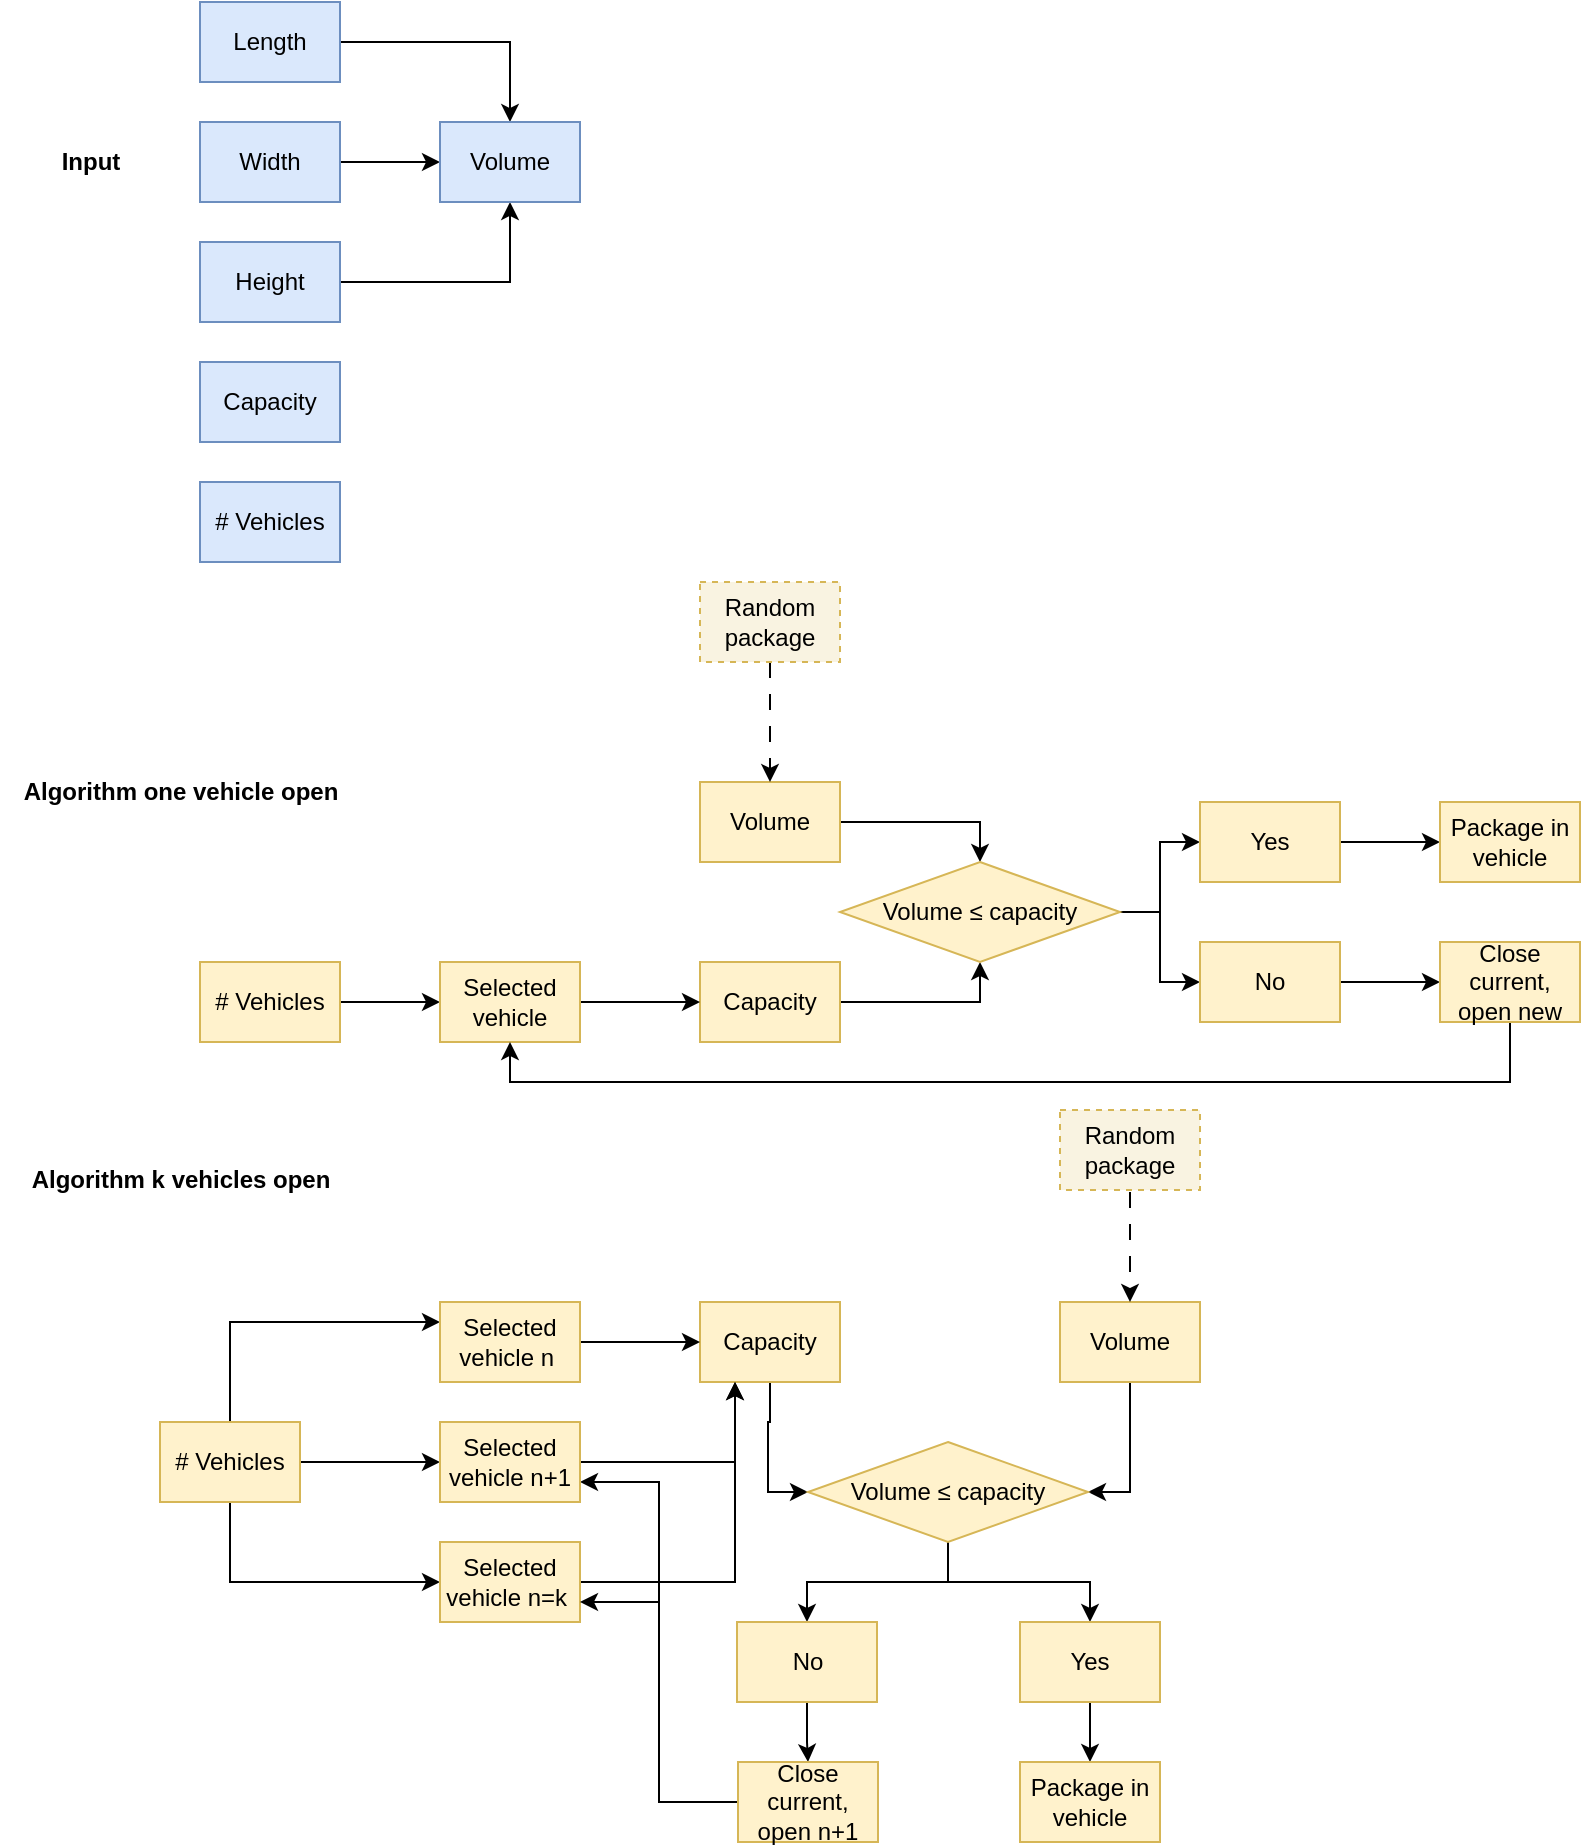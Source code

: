 <mxfile version="21.8.2" type="github">
  <diagram name="Pagina-1" id="HOmRKeHbWWYQgU9XKLEH">
    <mxGraphModel dx="1493" dy="925" grid="1" gridSize="10" guides="1" tooltips="1" connect="1" arrows="1" fold="1" page="1" pageScale="1" pageWidth="827" pageHeight="1169" math="0" shadow="0">
      <root>
        <mxCell id="0" />
        <mxCell id="1" parent="0" />
        <mxCell id="ONqpSmlqvZ62Au-ty1Yi-6" style="edgeStyle=orthogonalEdgeStyle;rounded=0;orthogonalLoop=1;jettySize=auto;html=1;entryX=0.5;entryY=0;entryDx=0;entryDy=0;" edge="1" parent="1" source="ONqpSmlqvZ62Au-ty1Yi-1" target="ONqpSmlqvZ62Au-ty1Yi-5">
          <mxGeometry relative="1" as="geometry" />
        </mxCell>
        <mxCell id="ONqpSmlqvZ62Au-ty1Yi-1" value="Length" style="rounded=0;whiteSpace=wrap;html=1;fillColor=#dae8fc;strokeColor=#6c8ebf;" vertex="1" parent="1">
          <mxGeometry x="110" y="10" width="70" height="40" as="geometry" />
        </mxCell>
        <mxCell id="ONqpSmlqvZ62Au-ty1Yi-2" value="&lt;b&gt;Input&lt;/b&gt;" style="text;html=1;align=center;verticalAlign=middle;resizable=0;points=[];autosize=1;strokeColor=none;fillColor=none;" vertex="1" parent="1">
          <mxGeometry x="30" y="75" width="50" height="30" as="geometry" />
        </mxCell>
        <mxCell id="ONqpSmlqvZ62Au-ty1Yi-7" value="" style="edgeStyle=orthogonalEdgeStyle;rounded=0;orthogonalLoop=1;jettySize=auto;html=1;" edge="1" parent="1" source="ONqpSmlqvZ62Au-ty1Yi-3" target="ONqpSmlqvZ62Au-ty1Yi-5">
          <mxGeometry relative="1" as="geometry" />
        </mxCell>
        <mxCell id="ONqpSmlqvZ62Au-ty1Yi-3" value="Width" style="rounded=0;whiteSpace=wrap;html=1;fillColor=#dae8fc;strokeColor=#6c8ebf;" vertex="1" parent="1">
          <mxGeometry x="110" y="70" width="70" height="40" as="geometry" />
        </mxCell>
        <mxCell id="ONqpSmlqvZ62Au-ty1Yi-8" style="edgeStyle=orthogonalEdgeStyle;rounded=0;orthogonalLoop=1;jettySize=auto;html=1;entryX=0.5;entryY=1;entryDx=0;entryDy=0;" edge="1" parent="1" source="ONqpSmlqvZ62Au-ty1Yi-4" target="ONqpSmlqvZ62Au-ty1Yi-5">
          <mxGeometry relative="1" as="geometry" />
        </mxCell>
        <mxCell id="ONqpSmlqvZ62Au-ty1Yi-4" value="Height" style="rounded=0;whiteSpace=wrap;html=1;fillColor=#dae8fc;strokeColor=#6c8ebf;" vertex="1" parent="1">
          <mxGeometry x="110" y="130" width="70" height="40" as="geometry" />
        </mxCell>
        <mxCell id="ONqpSmlqvZ62Au-ty1Yi-5" value="Volume" style="rounded=0;whiteSpace=wrap;html=1;fillColor=#dae8fc;strokeColor=#6c8ebf;" vertex="1" parent="1">
          <mxGeometry x="230" y="70" width="70" height="40" as="geometry" />
        </mxCell>
        <mxCell id="ONqpSmlqvZ62Au-ty1Yi-9" value="Capacity" style="rounded=0;whiteSpace=wrap;html=1;fillColor=#dae8fc;strokeColor=#6c8ebf;" vertex="1" parent="1">
          <mxGeometry x="110" y="190" width="70" height="40" as="geometry" />
        </mxCell>
        <mxCell id="ONqpSmlqvZ62Au-ty1Yi-11" value="&lt;b&gt;Algorithm one vehicle open&lt;/b&gt;" style="text;html=1;align=center;verticalAlign=middle;resizable=0;points=[];autosize=1;strokeColor=none;fillColor=none;" vertex="1" parent="1">
          <mxGeometry x="10" y="390" width="180" height="30" as="geometry" />
        </mxCell>
        <mxCell id="ONqpSmlqvZ62Au-ty1Yi-18" value="" style="edgeStyle=orthogonalEdgeStyle;rounded=0;orthogonalLoop=1;jettySize=auto;html=1;" edge="1" parent="1" source="ONqpSmlqvZ62Au-ty1Yi-12" target="ONqpSmlqvZ62Au-ty1Yi-17">
          <mxGeometry relative="1" as="geometry" />
        </mxCell>
        <mxCell id="ONqpSmlqvZ62Au-ty1Yi-12" value="# Vehicles" style="rounded=0;whiteSpace=wrap;html=1;fillColor=#fff2cc;strokeColor=#d6b656;" vertex="1" parent="1">
          <mxGeometry x="110" y="490" width="70" height="40" as="geometry" />
        </mxCell>
        <mxCell id="ONqpSmlqvZ62Au-ty1Yi-13" value="# Vehicles" style="rounded=0;whiteSpace=wrap;html=1;fillColor=#dae8fc;strokeColor=#6c8ebf;" vertex="1" parent="1">
          <mxGeometry x="110" y="250" width="70" height="40" as="geometry" />
        </mxCell>
        <mxCell id="ONqpSmlqvZ62Au-ty1Yi-25" style="edgeStyle=orthogonalEdgeStyle;rounded=0;orthogonalLoop=1;jettySize=auto;html=1;entryX=0.5;entryY=0;entryDx=0;entryDy=0;" edge="1" parent="1" target="ONqpSmlqvZ62Au-ty1Yi-28">
          <mxGeometry relative="1" as="geometry">
            <mxPoint x="430" y="420" as="sourcePoint" />
            <mxPoint x="540" y="450" as="targetPoint" />
            <Array as="points">
              <mxPoint x="500" y="420" />
            </Array>
          </mxGeometry>
        </mxCell>
        <mxCell id="ONqpSmlqvZ62Au-ty1Yi-14" value="Volume" style="rounded=0;whiteSpace=wrap;html=1;fillColor=#fff2cc;strokeColor=#d6b656;" vertex="1" parent="1">
          <mxGeometry x="360" y="400" width="70" height="40" as="geometry" />
        </mxCell>
        <mxCell id="ONqpSmlqvZ62Au-ty1Yi-26" style="edgeStyle=orthogonalEdgeStyle;rounded=0;orthogonalLoop=1;jettySize=auto;html=1;entryX=0.5;entryY=1;entryDx=0;entryDy=0;" edge="1" parent="1" source="ONqpSmlqvZ62Au-ty1Yi-15" target="ONqpSmlqvZ62Au-ty1Yi-28">
          <mxGeometry relative="1" as="geometry">
            <mxPoint x="515" y="485" as="targetPoint" />
            <Array as="points">
              <mxPoint x="500" y="510" />
            </Array>
          </mxGeometry>
        </mxCell>
        <mxCell id="ONqpSmlqvZ62Au-ty1Yi-15" value="Capacity" style="rounded=0;whiteSpace=wrap;html=1;fillColor=#fff2cc;strokeColor=#d6b656;" vertex="1" parent="1">
          <mxGeometry x="360" y="490" width="70" height="40" as="geometry" />
        </mxCell>
        <mxCell id="ONqpSmlqvZ62Au-ty1Yi-22" value="" style="edgeStyle=orthogonalEdgeStyle;rounded=0;orthogonalLoop=1;jettySize=auto;html=1;" edge="1" parent="1" source="ONqpSmlqvZ62Au-ty1Yi-17" target="ONqpSmlqvZ62Au-ty1Yi-15">
          <mxGeometry relative="1" as="geometry" />
        </mxCell>
        <mxCell id="ONqpSmlqvZ62Au-ty1Yi-17" value="Selected vehicle" style="rounded=0;whiteSpace=wrap;html=1;fillColor=#fff2cc;strokeColor=#d6b656;" vertex="1" parent="1">
          <mxGeometry x="230" y="490" width="70" height="40" as="geometry" />
        </mxCell>
        <mxCell id="ONqpSmlqvZ62Au-ty1Yi-20" value="" style="endArrow=classic;html=1;rounded=0;entryX=0.5;entryY=0;entryDx=0;entryDy=0;dashed=1;dashPattern=8 8;" edge="1" parent="1" target="ONqpSmlqvZ62Au-ty1Yi-14">
          <mxGeometry width="50" height="50" relative="1" as="geometry">
            <mxPoint x="395" y="340" as="sourcePoint" />
            <mxPoint x="690" y="350" as="targetPoint" />
          </mxGeometry>
        </mxCell>
        <mxCell id="ONqpSmlqvZ62Au-ty1Yi-21" value="Random package" style="rounded=0;whiteSpace=wrap;html=1;fillColor=#f9f3e1;strokeColor=#d6b656;dashed=1;" vertex="1" parent="1">
          <mxGeometry x="360" y="300" width="70" height="40" as="geometry" />
        </mxCell>
        <mxCell id="ONqpSmlqvZ62Au-ty1Yi-32" style="edgeStyle=orthogonalEdgeStyle;rounded=0;orthogonalLoop=1;jettySize=auto;html=1;entryX=0;entryY=0.5;entryDx=0;entryDy=0;" edge="1" parent="1" source="ONqpSmlqvZ62Au-ty1Yi-28" target="ONqpSmlqvZ62Au-ty1Yi-31">
          <mxGeometry relative="1" as="geometry" />
        </mxCell>
        <mxCell id="ONqpSmlqvZ62Au-ty1Yi-33" style="edgeStyle=orthogonalEdgeStyle;rounded=0;orthogonalLoop=1;jettySize=auto;html=1;entryX=0;entryY=0.5;entryDx=0;entryDy=0;" edge="1" parent="1" source="ONqpSmlqvZ62Au-ty1Yi-28" target="ONqpSmlqvZ62Au-ty1Yi-30">
          <mxGeometry relative="1" as="geometry" />
        </mxCell>
        <mxCell id="ONqpSmlqvZ62Au-ty1Yi-28" value="Volume ≤ capacity" style="rhombus;whiteSpace=wrap;html=1;fillColor=#fff2cc;strokeColor=#d6b656;" vertex="1" parent="1">
          <mxGeometry x="430" y="440" width="140" height="50" as="geometry" />
        </mxCell>
        <mxCell id="ONqpSmlqvZ62Au-ty1Yi-35" value="" style="edgeStyle=orthogonalEdgeStyle;rounded=0;orthogonalLoop=1;jettySize=auto;html=1;" edge="1" parent="1" source="ONqpSmlqvZ62Au-ty1Yi-30" target="ONqpSmlqvZ62Au-ty1Yi-34">
          <mxGeometry relative="1" as="geometry" />
        </mxCell>
        <mxCell id="ONqpSmlqvZ62Au-ty1Yi-30" value="No" style="rounded=0;whiteSpace=wrap;html=1;fillColor=#fff2cc;strokeColor=#d6b656;" vertex="1" parent="1">
          <mxGeometry x="610" y="480" width="70" height="40" as="geometry" />
        </mxCell>
        <mxCell id="ONqpSmlqvZ62Au-ty1Yi-39" value="" style="edgeStyle=orthogonalEdgeStyle;rounded=0;orthogonalLoop=1;jettySize=auto;html=1;" edge="1" parent="1" source="ONqpSmlqvZ62Au-ty1Yi-31" target="ONqpSmlqvZ62Au-ty1Yi-38">
          <mxGeometry relative="1" as="geometry" />
        </mxCell>
        <mxCell id="ONqpSmlqvZ62Au-ty1Yi-31" value="Yes" style="rounded=0;whiteSpace=wrap;html=1;fillColor=#fff2cc;strokeColor=#d6b656;" vertex="1" parent="1">
          <mxGeometry x="610" y="410" width="70" height="40" as="geometry" />
        </mxCell>
        <mxCell id="ONqpSmlqvZ62Au-ty1Yi-40" style="edgeStyle=orthogonalEdgeStyle;rounded=0;orthogonalLoop=1;jettySize=auto;html=1;exitX=0.5;exitY=1;exitDx=0;exitDy=0;entryX=0.5;entryY=1;entryDx=0;entryDy=0;" edge="1" parent="1" source="ONqpSmlqvZ62Au-ty1Yi-34" target="ONqpSmlqvZ62Au-ty1Yi-17">
          <mxGeometry relative="1" as="geometry" />
        </mxCell>
        <mxCell id="ONqpSmlqvZ62Au-ty1Yi-34" value="Close current, open new" style="rounded=0;whiteSpace=wrap;html=1;fillColor=#fff2cc;strokeColor=#d6b656;" vertex="1" parent="1">
          <mxGeometry x="730" y="480" width="70" height="40" as="geometry" />
        </mxCell>
        <mxCell id="ONqpSmlqvZ62Au-ty1Yi-38" value="Package in vehicle" style="rounded=0;whiteSpace=wrap;html=1;fillColor=#fff2cc;strokeColor=#d6b656;" vertex="1" parent="1">
          <mxGeometry x="730" y="410" width="70" height="40" as="geometry" />
        </mxCell>
        <mxCell id="ONqpSmlqvZ62Au-ty1Yi-81" value="" style="edgeStyle=orthogonalEdgeStyle;rounded=0;orthogonalLoop=1;jettySize=auto;html=1;" edge="1" parent="1" source="ONqpSmlqvZ62Au-ty1Yi-82" target="ONqpSmlqvZ62Au-ty1Yi-89">
          <mxGeometry relative="1" as="geometry">
            <Array as="points">
              <mxPoint x="125" y="800" />
            </Array>
          </mxGeometry>
        </mxCell>
        <mxCell id="ONqpSmlqvZ62Au-ty1Yi-104" style="edgeStyle=orthogonalEdgeStyle;rounded=0;orthogonalLoop=1;jettySize=auto;html=1;entryX=0;entryY=0.25;entryDx=0;entryDy=0;" edge="1" parent="1" source="ONqpSmlqvZ62Au-ty1Yi-82" target="ONqpSmlqvZ62Au-ty1Yi-103">
          <mxGeometry relative="1" as="geometry">
            <Array as="points">
              <mxPoint x="125" y="670" />
            </Array>
          </mxGeometry>
        </mxCell>
        <mxCell id="ONqpSmlqvZ62Au-ty1Yi-106" value="" style="edgeStyle=orthogonalEdgeStyle;rounded=0;orthogonalLoop=1;jettySize=auto;html=1;" edge="1" parent="1" source="ONqpSmlqvZ62Au-ty1Yi-82" target="ONqpSmlqvZ62Au-ty1Yi-105">
          <mxGeometry relative="1" as="geometry" />
        </mxCell>
        <mxCell id="ONqpSmlqvZ62Au-ty1Yi-82" value="# Vehicles" style="rounded=0;whiteSpace=wrap;html=1;fillColor=#fff2cc;strokeColor=#d6b656;" vertex="1" parent="1">
          <mxGeometry x="90" y="720" width="70" height="40" as="geometry" />
        </mxCell>
        <mxCell id="ONqpSmlqvZ62Au-ty1Yi-110" style="edgeStyle=orthogonalEdgeStyle;rounded=0;orthogonalLoop=1;jettySize=auto;html=1;entryX=1;entryY=0.5;entryDx=0;entryDy=0;" edge="1" parent="1" source="ONqpSmlqvZ62Au-ty1Yi-85" target="ONqpSmlqvZ62Au-ty1Yi-94">
          <mxGeometry relative="1" as="geometry" />
        </mxCell>
        <mxCell id="ONqpSmlqvZ62Au-ty1Yi-85" value="Volume" style="rounded=0;whiteSpace=wrap;html=1;fillColor=#fff2cc;strokeColor=#d6b656;" vertex="1" parent="1">
          <mxGeometry x="540" y="660" width="70" height="40" as="geometry" />
        </mxCell>
        <mxCell id="ONqpSmlqvZ62Au-ty1Yi-109" style="edgeStyle=orthogonalEdgeStyle;rounded=0;orthogonalLoop=1;jettySize=auto;html=1;entryX=0;entryY=0.5;entryDx=0;entryDy=0;" edge="1" parent="1" source="ONqpSmlqvZ62Au-ty1Yi-87" target="ONqpSmlqvZ62Au-ty1Yi-94">
          <mxGeometry relative="1" as="geometry" />
        </mxCell>
        <mxCell id="ONqpSmlqvZ62Au-ty1Yi-87" value="Capacity" style="rounded=0;whiteSpace=wrap;html=1;fillColor=#fff2cc;strokeColor=#d6b656;" vertex="1" parent="1">
          <mxGeometry x="360" y="660" width="70" height="40" as="geometry" />
        </mxCell>
        <mxCell id="ONqpSmlqvZ62Au-ty1Yi-121" style="edgeStyle=orthogonalEdgeStyle;rounded=0;orthogonalLoop=1;jettySize=auto;html=1;entryX=0.25;entryY=1;entryDx=0;entryDy=0;" edge="1" parent="1" source="ONqpSmlqvZ62Au-ty1Yi-89" target="ONqpSmlqvZ62Au-ty1Yi-87">
          <mxGeometry relative="1" as="geometry" />
        </mxCell>
        <mxCell id="ONqpSmlqvZ62Au-ty1Yi-89" value="Selected vehicle n=k&amp;nbsp;" style="rounded=0;whiteSpace=wrap;html=1;fillColor=#fff2cc;strokeColor=#d6b656;" vertex="1" parent="1">
          <mxGeometry x="230" y="780" width="70" height="40" as="geometry" />
        </mxCell>
        <mxCell id="ONqpSmlqvZ62Au-ty1Yi-90" value="" style="endArrow=classic;html=1;rounded=0;entryX=0.5;entryY=0;entryDx=0;entryDy=0;dashed=1;dashPattern=8 8;" edge="1" parent="1" target="ONqpSmlqvZ62Au-ty1Yi-85">
          <mxGeometry width="50" height="50" relative="1" as="geometry">
            <mxPoint x="575" y="605" as="sourcePoint" />
            <mxPoint x="820" y="615" as="targetPoint" />
          </mxGeometry>
        </mxCell>
        <mxCell id="ONqpSmlqvZ62Au-ty1Yi-91" value="Random package" style="rounded=0;whiteSpace=wrap;html=1;fillColor=#f9f3e1;strokeColor=#d6b656;dashed=1;" vertex="1" parent="1">
          <mxGeometry x="540" y="564" width="70" height="40" as="geometry" />
        </mxCell>
        <mxCell id="ONqpSmlqvZ62Au-ty1Yi-111" style="edgeStyle=orthogonalEdgeStyle;rounded=0;orthogonalLoop=1;jettySize=auto;html=1;entryX=0.5;entryY=0;entryDx=0;entryDy=0;" edge="1" parent="1" source="ONqpSmlqvZ62Au-ty1Yi-94" target="ONqpSmlqvZ62Au-ty1Yi-96">
          <mxGeometry relative="1" as="geometry" />
        </mxCell>
        <mxCell id="ONqpSmlqvZ62Au-ty1Yi-113" style="edgeStyle=orthogonalEdgeStyle;rounded=0;orthogonalLoop=1;jettySize=auto;html=1;entryX=0.5;entryY=0;entryDx=0;entryDy=0;" edge="1" parent="1" source="ONqpSmlqvZ62Au-ty1Yi-94" target="ONqpSmlqvZ62Au-ty1Yi-98">
          <mxGeometry relative="1" as="geometry" />
        </mxCell>
        <mxCell id="ONqpSmlqvZ62Au-ty1Yi-94" value="Volume ≤ capacity" style="rhombus;whiteSpace=wrap;html=1;fillColor=#fff2cc;strokeColor=#d6b656;" vertex="1" parent="1">
          <mxGeometry x="414" y="730" width="140" height="50" as="geometry" />
        </mxCell>
        <mxCell id="ONqpSmlqvZ62Au-ty1Yi-115" value="" style="edgeStyle=orthogonalEdgeStyle;rounded=0;orthogonalLoop=1;jettySize=auto;html=1;" edge="1" parent="1" source="ONqpSmlqvZ62Au-ty1Yi-96" target="ONqpSmlqvZ62Au-ty1Yi-100">
          <mxGeometry relative="1" as="geometry" />
        </mxCell>
        <mxCell id="ONqpSmlqvZ62Au-ty1Yi-96" value="No" style="rounded=0;whiteSpace=wrap;html=1;fillColor=#fff2cc;strokeColor=#d6b656;" vertex="1" parent="1">
          <mxGeometry x="378.5" y="820" width="70" height="40" as="geometry" />
        </mxCell>
        <mxCell id="ONqpSmlqvZ62Au-ty1Yi-114" value="" style="edgeStyle=orthogonalEdgeStyle;rounded=0;orthogonalLoop=1;jettySize=auto;html=1;" edge="1" parent="1" source="ONqpSmlqvZ62Au-ty1Yi-98" target="ONqpSmlqvZ62Au-ty1Yi-101">
          <mxGeometry relative="1" as="geometry" />
        </mxCell>
        <mxCell id="ONqpSmlqvZ62Au-ty1Yi-98" value="Yes" style="rounded=0;whiteSpace=wrap;html=1;fillColor=#fff2cc;strokeColor=#d6b656;" vertex="1" parent="1">
          <mxGeometry x="520" y="820" width="70" height="40" as="geometry" />
        </mxCell>
        <mxCell id="ONqpSmlqvZ62Au-ty1Yi-117" style="edgeStyle=orthogonalEdgeStyle;rounded=0;orthogonalLoop=1;jettySize=auto;html=1;entryX=1;entryY=0.75;entryDx=0;entryDy=0;" edge="1" parent="1" source="ONqpSmlqvZ62Au-ty1Yi-100" target="ONqpSmlqvZ62Au-ty1Yi-105">
          <mxGeometry relative="1" as="geometry" />
        </mxCell>
        <mxCell id="ONqpSmlqvZ62Au-ty1Yi-120" style="edgeStyle=orthogonalEdgeStyle;rounded=0;orthogonalLoop=1;jettySize=auto;html=1;entryX=1;entryY=0.75;entryDx=0;entryDy=0;" edge="1" parent="1" source="ONqpSmlqvZ62Au-ty1Yi-100" target="ONqpSmlqvZ62Au-ty1Yi-89">
          <mxGeometry relative="1" as="geometry" />
        </mxCell>
        <mxCell id="ONqpSmlqvZ62Au-ty1Yi-100" value="Close current, open n+1" style="rounded=0;whiteSpace=wrap;html=1;fillColor=#fff2cc;strokeColor=#d6b656;" vertex="1" parent="1">
          <mxGeometry x="379" y="890" width="70" height="40" as="geometry" />
        </mxCell>
        <mxCell id="ONqpSmlqvZ62Au-ty1Yi-101" value="Package in vehicle" style="rounded=0;whiteSpace=wrap;html=1;fillColor=#fff2cc;strokeColor=#d6b656;" vertex="1" parent="1">
          <mxGeometry x="520" y="890" width="70" height="40" as="geometry" />
        </mxCell>
        <mxCell id="ONqpSmlqvZ62Au-ty1Yi-102" value="&lt;b&gt;Algorithm k vehicles open&lt;/b&gt;" style="text;html=1;align=center;verticalAlign=middle;resizable=0;points=[];autosize=1;strokeColor=none;fillColor=none;" vertex="1" parent="1">
          <mxGeometry x="15" y="584" width="170" height="30" as="geometry" />
        </mxCell>
        <mxCell id="ONqpSmlqvZ62Au-ty1Yi-107" value="" style="edgeStyle=orthogonalEdgeStyle;rounded=0;orthogonalLoop=1;jettySize=auto;html=1;" edge="1" parent="1" source="ONqpSmlqvZ62Au-ty1Yi-103" target="ONqpSmlqvZ62Au-ty1Yi-87">
          <mxGeometry relative="1" as="geometry" />
        </mxCell>
        <mxCell id="ONqpSmlqvZ62Au-ty1Yi-103" value="Selected vehicle n&amp;nbsp;" style="rounded=0;whiteSpace=wrap;html=1;fillColor=#fff2cc;strokeColor=#d6b656;" vertex="1" parent="1">
          <mxGeometry x="230" y="660" width="70" height="40" as="geometry" />
        </mxCell>
        <mxCell id="ONqpSmlqvZ62Au-ty1Yi-118" style="edgeStyle=orthogonalEdgeStyle;rounded=0;orthogonalLoop=1;jettySize=auto;html=1;entryX=0.25;entryY=1;entryDx=0;entryDy=0;" edge="1" parent="1" source="ONqpSmlqvZ62Au-ty1Yi-105" target="ONqpSmlqvZ62Au-ty1Yi-87">
          <mxGeometry relative="1" as="geometry" />
        </mxCell>
        <mxCell id="ONqpSmlqvZ62Au-ty1Yi-105" value="Selected vehicle n+1" style="rounded=0;whiteSpace=wrap;html=1;fillColor=#fff2cc;strokeColor=#d6b656;" vertex="1" parent="1">
          <mxGeometry x="230" y="720" width="70" height="40" as="geometry" />
        </mxCell>
      </root>
    </mxGraphModel>
  </diagram>
</mxfile>
